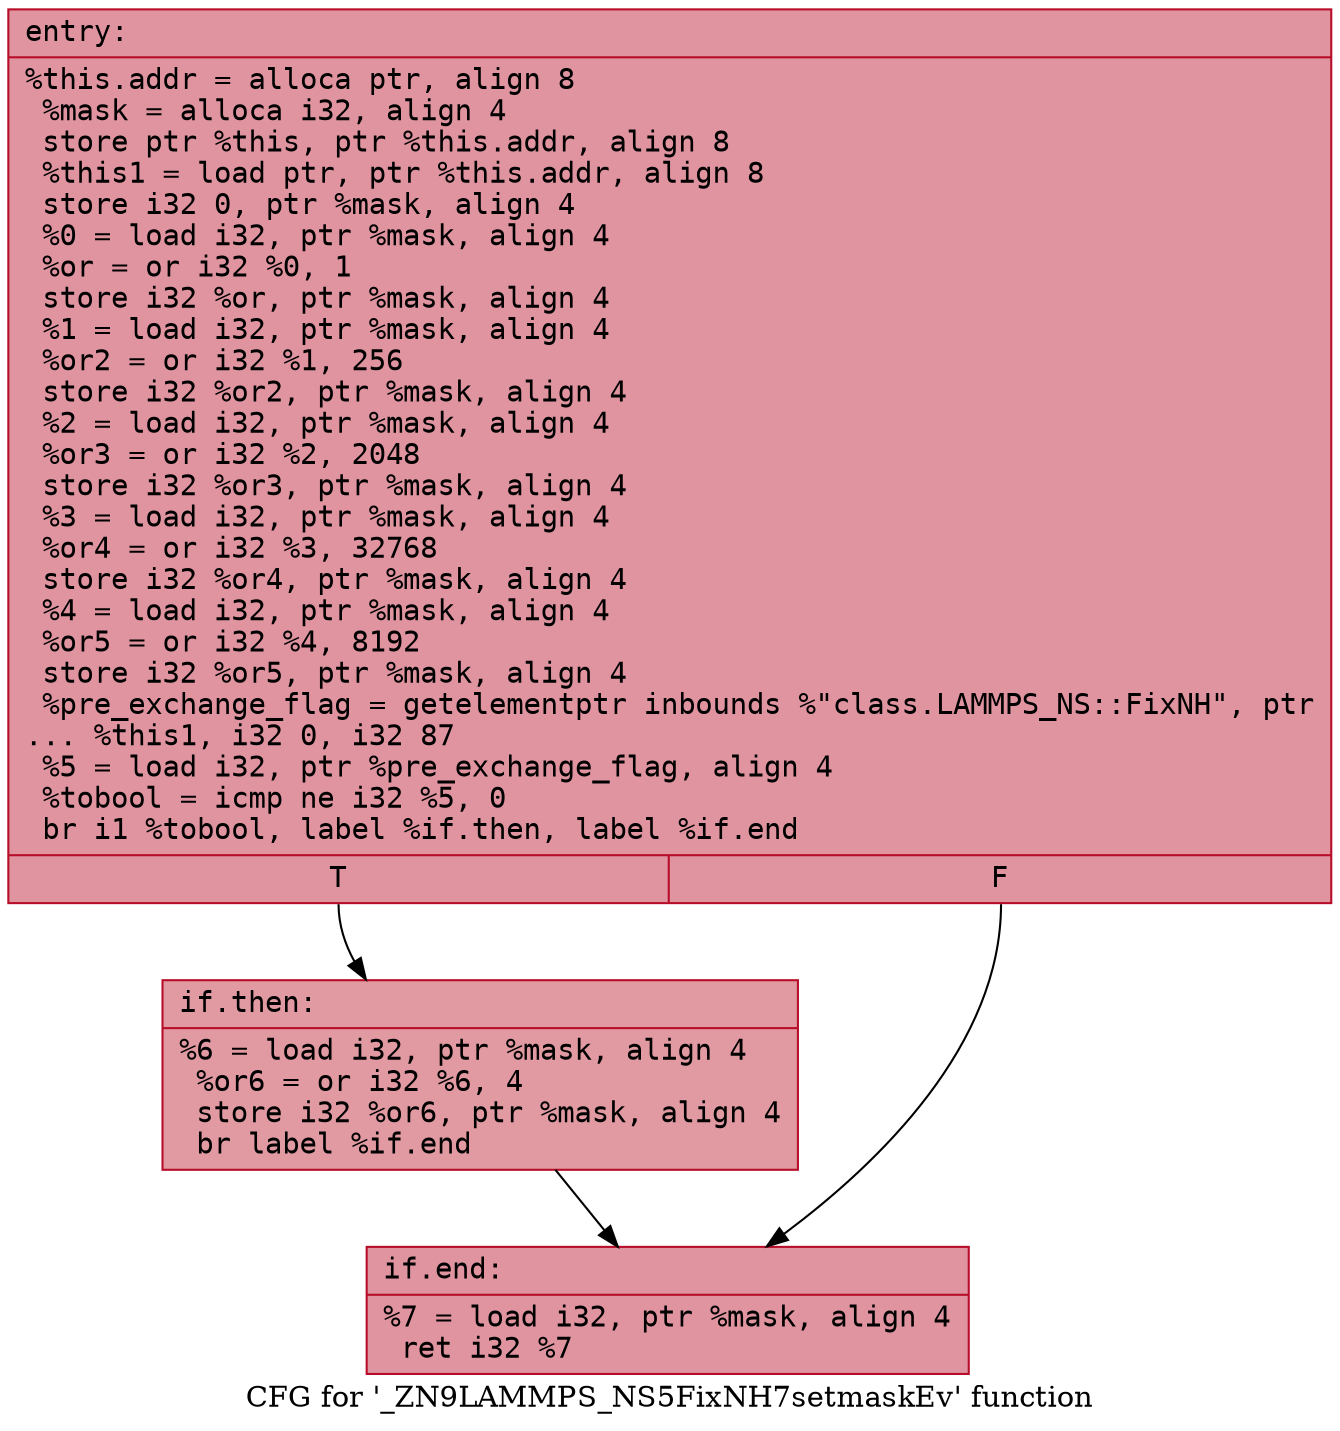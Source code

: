 digraph "CFG for '_ZN9LAMMPS_NS5FixNH7setmaskEv' function" {
	label="CFG for '_ZN9LAMMPS_NS5FixNH7setmaskEv' function";

	Node0x55b2c7c5b180 [shape=record,color="#b70d28ff", style=filled, fillcolor="#b70d2870" fontname="Courier",label="{entry:\l|  %this.addr = alloca ptr, align 8\l  %mask = alloca i32, align 4\l  store ptr %this, ptr %this.addr, align 8\l  %this1 = load ptr, ptr %this.addr, align 8\l  store i32 0, ptr %mask, align 4\l  %0 = load i32, ptr %mask, align 4\l  %or = or i32 %0, 1\l  store i32 %or, ptr %mask, align 4\l  %1 = load i32, ptr %mask, align 4\l  %or2 = or i32 %1, 256\l  store i32 %or2, ptr %mask, align 4\l  %2 = load i32, ptr %mask, align 4\l  %or3 = or i32 %2, 2048\l  store i32 %or3, ptr %mask, align 4\l  %3 = load i32, ptr %mask, align 4\l  %or4 = or i32 %3, 32768\l  store i32 %or4, ptr %mask, align 4\l  %4 = load i32, ptr %mask, align 4\l  %or5 = or i32 %4, 8192\l  store i32 %or5, ptr %mask, align 4\l  %pre_exchange_flag = getelementptr inbounds %\"class.LAMMPS_NS::FixNH\", ptr\l... %this1, i32 0, i32 87\l  %5 = load i32, ptr %pre_exchange_flag, align 4\l  %tobool = icmp ne i32 %5, 0\l  br i1 %tobool, label %if.then, label %if.end\l|{<s0>T|<s1>F}}"];
	Node0x55b2c7c5b180:s0 -> Node0x55b2c7c5c030[tooltip="entry -> if.then\nProbability 62.50%" ];
	Node0x55b2c7c5b180:s1 -> Node0x55b2c7c5c240[tooltip="entry -> if.end\nProbability 37.50%" ];
	Node0x55b2c7c5c030 [shape=record,color="#b70d28ff", style=filled, fillcolor="#bb1b2c70" fontname="Courier",label="{if.then:\l|  %6 = load i32, ptr %mask, align 4\l  %or6 = or i32 %6, 4\l  store i32 %or6, ptr %mask, align 4\l  br label %if.end\l}"];
	Node0x55b2c7c5c030 -> Node0x55b2c7c5c240[tooltip="if.then -> if.end\nProbability 100.00%" ];
	Node0x55b2c7c5c240 [shape=record,color="#b70d28ff", style=filled, fillcolor="#b70d2870" fontname="Courier",label="{if.end:\l|  %7 = load i32, ptr %mask, align 4\l  ret i32 %7\l}"];
}
